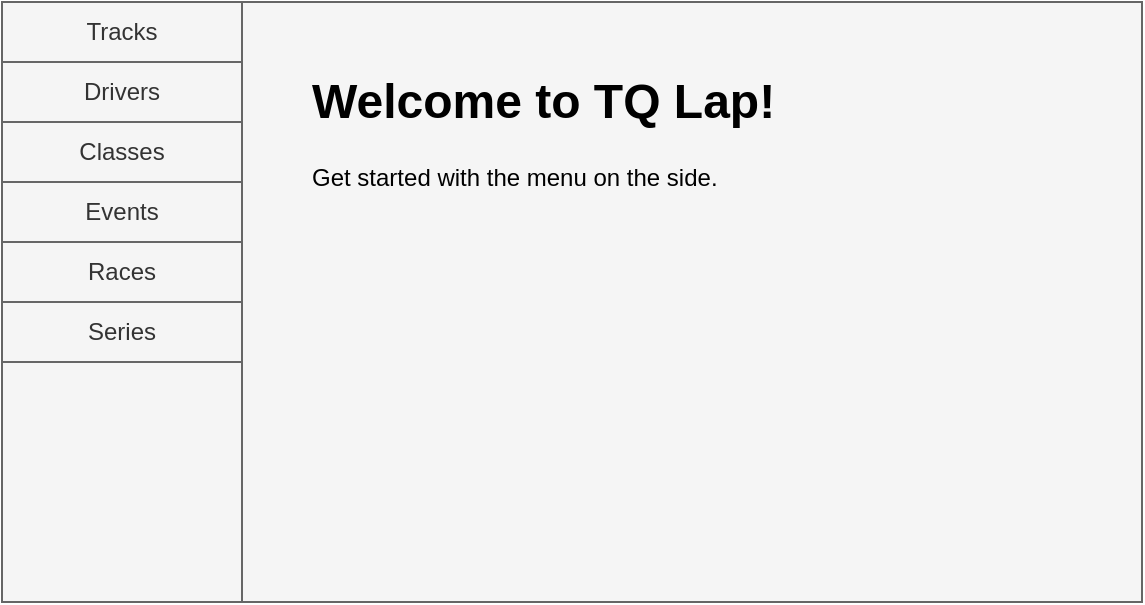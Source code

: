 <mxfile version="14.1.8" type="device" pages="6"><diagram id="1hxy6wiWYPe0gXnZD-HM" name="Welcome"><mxGraphModel dx="813" dy="470" grid="1" gridSize="10" guides="1" tooltips="1" connect="1" arrows="1" fold="1" page="1" pageScale="1" pageWidth="850" pageHeight="1100" math="0" shadow="0"><root><mxCell id="0"/><mxCell id="1" parent="0"/><mxCell id="TBl0vrVrCHFxcdD5FEoy-8" value="" style="rounded=0;whiteSpace=wrap;html=1;fillColor=#f5f5f5;strokeColor=#666666;fontColor=#333333;" parent="1" vertex="1"><mxGeometry x="80" y="90" width="120" height="300" as="geometry"/></mxCell><mxCell id="TBl0vrVrCHFxcdD5FEoy-2" value="Classes" style="rounded=0;whiteSpace=wrap;html=1;fillColor=#f5f5f5;strokeColor=#666666;fontColor=#333333;" parent="1" vertex="1"><mxGeometry x="80" y="150" width="120" height="30" as="geometry"/></mxCell><mxCell id="TBl0vrVrCHFxcdD5FEoy-4" value="Drivers" style="rounded=0;whiteSpace=wrap;html=1;fillColor=#f5f5f5;strokeColor=#666666;fontColor=#333333;" parent="1" vertex="1"><mxGeometry x="80" y="120" width="120" height="30" as="geometry"/></mxCell><mxCell id="TBl0vrVrCHFxcdD5FEoy-5" value="Events" style="rounded=0;whiteSpace=wrap;html=1;fillColor=#f5f5f5;strokeColor=#666666;fontColor=#333333;" parent="1" vertex="1"><mxGeometry x="80" y="180" width="120" height="30" as="geometry"/></mxCell><mxCell id="TBl0vrVrCHFxcdD5FEoy-6" value="Races" style="rounded=0;whiteSpace=wrap;html=1;fillColor=#f5f5f5;strokeColor=#666666;fontColor=#333333;" parent="1" vertex="1"><mxGeometry x="80" y="210" width="120" height="30" as="geometry"/></mxCell><mxCell id="TBl0vrVrCHFxcdD5FEoy-7" value="Series" style="rounded=0;whiteSpace=wrap;html=1;fillColor=#f5f5f5;strokeColor=#666666;fontColor=#333333;" parent="1" vertex="1"><mxGeometry x="80" y="240" width="120" height="30" as="geometry"/></mxCell><mxCell id="TBl0vrVrCHFxcdD5FEoy-9" value="" style="rounded=0;whiteSpace=wrap;html=1;fillColor=#f5f5f5;strokeColor=#666666;fontColor=#333333;" parent="1" vertex="1"><mxGeometry x="200" y="90" width="450" height="300" as="geometry"/></mxCell><mxCell id="TBl0vrVrCHFxcdD5FEoy-10" value="&lt;h1&gt;Welcome to TQ Lap!&lt;/h1&gt;&lt;p&gt;Get started with the menu on the side.&lt;/p&gt;" style="text;html=1;strokeColor=none;fillColor=none;spacing=5;spacingTop=-20;whiteSpace=wrap;overflow=hidden;rounded=0;" parent="1" vertex="1"><mxGeometry x="230" y="120" width="360" height="120" as="geometry"/></mxCell><mxCell id="p_B8xJbkitqK49Yf9x45-1" value="Tracks" style="rounded=0;whiteSpace=wrap;html=1;fillColor=#f5f5f5;strokeColor=#666666;fontColor=#333333;" vertex="1" parent="1"><mxGeometry x="80" y="90" width="120" height="30" as="geometry"/></mxCell></root></mxGraphModel></diagram><diagram id="WID-vwUY_8ys63MQ0Q6b" name="Drivers"><mxGraphModel dx="1422" dy="822" grid="1" gridSize="10" guides="1" tooltips="1" connect="1" arrows="1" fold="1" page="1" pageScale="1" pageWidth="850" pageHeight="1100" math="0" shadow="0"><root><mxCell id="uF1EFYs17Xp0xVJ8WSRp-0"/><mxCell id="uF1EFYs17Xp0xVJ8WSRp-1" parent="uF1EFYs17Xp0xVJ8WSRp-0"/><mxCell id="lCelOzuDngyZSvhAb6yA-0" value="" style="rounded=0;whiteSpace=wrap;html=1;fillColor=#f5f5f5;strokeColor=#666666;fontColor=#333333;" parent="uF1EFYs17Xp0xVJ8WSRp-1" vertex="1"><mxGeometry x="80" y="90" width="120" height="300" as="geometry"/></mxCell><mxCell id="lCelOzuDngyZSvhAb6yA-1" value="Events" style="rounded=0;whiteSpace=wrap;html=1;fillColor=#f5f5f5;strokeColor=#666666;fontColor=#333333;" parent="uF1EFYs17Xp0xVJ8WSRp-1" vertex="1"><mxGeometry x="80" y="120" width="120" height="30" as="geometry"/></mxCell><mxCell id="lCelOzuDngyZSvhAb6yA-2" value="Drivers" style="rounded=0;whiteSpace=wrap;html=1;fillColor=#ffe6cc;strokeColor=#d79b00;" parent="uF1EFYs17Xp0xVJ8WSRp-1" vertex="1"><mxGeometry x="80" y="90" width="120" height="30" as="geometry"/></mxCell><mxCell id="lCelOzuDngyZSvhAb6yA-3" value="Classes" style="rounded=0;whiteSpace=wrap;html=1;fillColor=#f5f5f5;strokeColor=#666666;fontColor=#333333;" parent="uF1EFYs17Xp0xVJ8WSRp-1" vertex="1"><mxGeometry x="80" y="150" width="120" height="30" as="geometry"/></mxCell><mxCell id="lCelOzuDngyZSvhAb6yA-4" value="Races" style="rounded=0;whiteSpace=wrap;html=1;fillColor=#f5f5f5;strokeColor=#666666;fontColor=#333333;" parent="uF1EFYs17Xp0xVJ8WSRp-1" vertex="1"><mxGeometry x="80" y="180" width="120" height="30" as="geometry"/></mxCell><mxCell id="lCelOzuDngyZSvhAb6yA-5" value="Series" style="rounded=0;whiteSpace=wrap;html=1;fillColor=#f5f5f5;strokeColor=#666666;fontColor=#333333;" parent="uF1EFYs17Xp0xVJ8WSRp-1" vertex="1"><mxGeometry x="80" y="210" width="120" height="30" as="geometry"/></mxCell><mxCell id="lCelOzuDngyZSvhAb6yA-6" value="" style="rounded=0;whiteSpace=wrap;html=1;fillColor=#f5f5f5;strokeColor=#666666;fontColor=#333333;" parent="uF1EFYs17Xp0xVJ8WSRp-1" vertex="1"><mxGeometry x="200" y="90" width="400" height="300" as="geometry"/></mxCell><mxCell id="lCelOzuDngyZSvhAb6yA-7" value="&lt;h1&gt;Drivers&lt;/h1&gt;" style="text;html=1;strokeColor=none;fillColor=none;spacing=5;spacingTop=-20;whiteSpace=wrap;overflow=hidden;rounded=0;" parent="uF1EFYs17Xp0xVJ8WSRp-1" vertex="1"><mxGeometry x="210" y="100" width="100" height="40" as="geometry"/></mxCell><mxCell id="lCelOzuDngyZSvhAb6yA-9" value="" style="shape=table;html=1;whiteSpace=wrap;startSize=0;container=1;collapsible=0;childLayout=tableLayout;" parent="uF1EFYs17Xp0xVJ8WSRp-1" vertex="1"><mxGeometry x="210" y="145" width="380" height="125" as="geometry"/></mxCell><mxCell id="lCelOzuDngyZSvhAb6yA-10" value="" style="shape=partialRectangle;html=1;whiteSpace=wrap;collapsible=0;dropTarget=0;pointerEvents=0;fillColor=none;top=0;left=0;bottom=0;right=0;points=[[0,0.5],[1,0.5]];portConstraint=eastwest;" parent="lCelOzuDngyZSvhAb6yA-9" vertex="1"><mxGeometry width="380" height="25" as="geometry"/></mxCell><mxCell id="lCelOzuDngyZSvhAb6yA-11" value="&lt;b&gt;First Name&lt;/b&gt;" style="shape=partialRectangle;html=1;whiteSpace=wrap;connectable=0;fillColor=none;top=0;left=0;bottom=0;right=0;overflow=hidden;" parent="lCelOzuDngyZSvhAb6yA-10" vertex="1"><mxGeometry width="127" height="25" as="geometry"/></mxCell><mxCell id="lCelOzuDngyZSvhAb6yA-12" value="&lt;b&gt;Last Name&lt;/b&gt;" style="shape=partialRectangle;html=1;whiteSpace=wrap;connectable=0;fillColor=none;top=0;left=0;bottom=0;right=0;overflow=hidden;" parent="lCelOzuDngyZSvhAb6yA-10" vertex="1"><mxGeometry x="127" width="126" height="25" as="geometry"/></mxCell><mxCell id="lCelOzuDngyZSvhAb6yA-13" value="&lt;b&gt;Country&lt;/b&gt;" style="shape=partialRectangle;html=1;whiteSpace=wrap;connectable=0;fillColor=none;top=0;left=0;bottom=0;right=0;overflow=hidden;" parent="lCelOzuDngyZSvhAb6yA-10" vertex="1"><mxGeometry x="253" width="127" height="25" as="geometry"/></mxCell><mxCell id="lCelOzuDngyZSvhAb6yA-14" value="" style="shape=partialRectangle;html=1;whiteSpace=wrap;collapsible=0;dropTarget=0;pointerEvents=0;fillColor=none;top=0;left=0;bottom=0;right=0;points=[[0,0.5],[1,0.5]];portConstraint=eastwest;" parent="lCelOzuDngyZSvhAb6yA-9" vertex="1"><mxGeometry y="25" width="380" height="20" as="geometry"/></mxCell><mxCell id="lCelOzuDngyZSvhAb6yA-15" value="John" style="shape=partialRectangle;html=1;whiteSpace=wrap;connectable=0;fillColor=none;top=0;left=0;bottom=0;right=0;overflow=hidden;" parent="lCelOzuDngyZSvhAb6yA-14" vertex="1"><mxGeometry width="127" height="20" as="geometry"/></mxCell><mxCell id="lCelOzuDngyZSvhAb6yA-16" value="Smith" style="shape=partialRectangle;html=1;whiteSpace=wrap;connectable=0;fillColor=none;top=0;left=0;bottom=0;right=0;overflow=hidden;" parent="lCelOzuDngyZSvhAb6yA-14" vertex="1"><mxGeometry x="127" width="126" height="20" as="geometry"/></mxCell><mxCell id="lCelOzuDngyZSvhAb6yA-17" value="South Africa (ZA)" style="shape=partialRectangle;html=1;whiteSpace=wrap;connectable=0;fillColor=none;top=0;left=0;bottom=0;right=0;overflow=hidden;" parent="lCelOzuDngyZSvhAb6yA-14" vertex="1"><mxGeometry x="253" width="127" height="20" as="geometry"/></mxCell><mxCell id="lCelOzuDngyZSvhAb6yA-18" value="" style="shape=partialRectangle;html=1;whiteSpace=wrap;collapsible=0;dropTarget=0;pointerEvents=0;fillColor=none;top=0;left=0;bottom=0;right=0;points=[[0,0.5],[1,0.5]];portConstraint=eastwest;" parent="lCelOzuDngyZSvhAb6yA-9" vertex="1"><mxGeometry y="45" width="380" height="20" as="geometry"/></mxCell><mxCell id="lCelOzuDngyZSvhAb6yA-19" value="Bob" style="shape=partialRectangle;html=1;whiteSpace=wrap;connectable=0;fillColor=none;top=0;left=0;bottom=0;right=0;overflow=hidden;" parent="lCelOzuDngyZSvhAb6yA-18" vertex="1"><mxGeometry width="127" height="20" as="geometry"/></mxCell><mxCell id="lCelOzuDngyZSvhAb6yA-20" value="Racer" style="shape=partialRectangle;html=1;whiteSpace=wrap;connectable=0;fillColor=none;top=0;left=0;bottom=0;right=0;overflow=hidden;" parent="lCelOzuDngyZSvhAb6yA-18" vertex="1"><mxGeometry x="127" width="126" height="20" as="geometry"/></mxCell><mxCell id="lCelOzuDngyZSvhAb6yA-21" value="South Africa (ZA)" style="shape=partialRectangle;html=1;whiteSpace=wrap;connectable=0;fillColor=none;top=0;left=0;bottom=0;right=0;overflow=hidden;" parent="lCelOzuDngyZSvhAb6yA-18" vertex="1"><mxGeometry x="253" width="127" height="20" as="geometry"/></mxCell><mxCell id="lCelOzuDngyZSvhAb6yA-23" style="shape=partialRectangle;html=1;whiteSpace=wrap;collapsible=0;dropTarget=0;pointerEvents=0;fillColor=none;top=0;left=0;bottom=0;right=0;points=[[0,0.5],[1,0.5]];portConstraint=eastwest;" parent="lCelOzuDngyZSvhAb6yA-9" vertex="1"><mxGeometry y="65" width="380" height="20" as="geometry"/></mxCell><mxCell id="lCelOzuDngyZSvhAb6yA-24" value="Jacob" style="shape=partialRectangle;html=1;whiteSpace=wrap;connectable=0;fillColor=#ffe6cc;top=0;left=0;bottom=0;right=0;overflow=hidden;strokeColor=#d79b00;" parent="lCelOzuDngyZSvhAb6yA-23" vertex="1"><mxGeometry width="127" height="20" as="geometry"/></mxCell><mxCell id="lCelOzuDngyZSvhAb6yA-25" value="Jones" style="shape=partialRectangle;html=1;whiteSpace=wrap;connectable=0;fillColor=#ffe6cc;top=0;left=0;bottom=0;right=0;overflow=hidden;strokeColor=#d79b00;" parent="lCelOzuDngyZSvhAb6yA-23" vertex="1"><mxGeometry x="127" width="126" height="20" as="geometry"/></mxCell><mxCell id="lCelOzuDngyZSvhAb6yA-26" value="&lt;span&gt;South Africa (ZA)&lt;/span&gt;" style="shape=partialRectangle;html=1;whiteSpace=wrap;connectable=0;fillColor=#ffe6cc;top=0;left=0;bottom=0;right=0;overflow=hidden;strokeColor=#d79b00;" parent="lCelOzuDngyZSvhAb6yA-23" vertex="1"><mxGeometry x="253" width="127" height="20" as="geometry"/></mxCell><mxCell id="lCelOzuDngyZSvhAb6yA-27" style="shape=partialRectangle;html=1;whiteSpace=wrap;collapsible=0;dropTarget=0;pointerEvents=0;fillColor=none;top=0;left=0;bottom=0;right=0;points=[[0,0.5],[1,0.5]];portConstraint=eastwest;" parent="lCelOzuDngyZSvhAb6yA-9" vertex="1"><mxGeometry y="85" width="380" height="20" as="geometry"/></mxCell><mxCell id="lCelOzuDngyZSvhAb6yA-28" value="Joseph" style="shape=partialRectangle;html=1;whiteSpace=wrap;connectable=0;fillColor=none;top=0;left=0;bottom=0;right=0;overflow=hidden;" parent="lCelOzuDngyZSvhAb6yA-27" vertex="1"><mxGeometry width="127" height="20" as="geometry"/></mxCell><mxCell id="lCelOzuDngyZSvhAb6yA-29" value="Winner" style="shape=partialRectangle;html=1;whiteSpace=wrap;connectable=0;fillColor=none;top=0;left=0;bottom=0;right=0;overflow=hidden;" parent="lCelOzuDngyZSvhAb6yA-27" vertex="1"><mxGeometry x="127" width="126" height="20" as="geometry"/></mxCell><mxCell id="lCelOzuDngyZSvhAb6yA-30" value="&lt;span&gt;South Africa (ZA)&lt;/span&gt;" style="shape=partialRectangle;html=1;whiteSpace=wrap;connectable=0;fillColor=none;top=0;left=0;bottom=0;right=0;overflow=hidden;" parent="lCelOzuDngyZSvhAb6yA-27" vertex="1"><mxGeometry x="253" width="127" height="20" as="geometry"/></mxCell><mxCell id="lCelOzuDngyZSvhAb6yA-31" style="shape=partialRectangle;html=1;whiteSpace=wrap;collapsible=0;dropTarget=0;pointerEvents=0;fillColor=none;top=0;left=0;bottom=0;right=0;points=[[0,0.5],[1,0.5]];portConstraint=eastwest;" parent="lCelOzuDngyZSvhAb6yA-9" vertex="1"><mxGeometry y="105" width="380" height="20" as="geometry"/></mxCell><mxCell id="lCelOzuDngyZSvhAb6yA-32" value="Rodger" style="shape=partialRectangle;html=1;whiteSpace=wrap;connectable=0;fillColor=none;top=0;left=0;bottom=0;right=0;overflow=hidden;" parent="lCelOzuDngyZSvhAb6yA-31" vertex="1"><mxGeometry width="127" height="20" as="geometry"/></mxCell><mxCell id="lCelOzuDngyZSvhAb6yA-33" value="Ranger" style="shape=partialRectangle;html=1;whiteSpace=wrap;connectable=0;fillColor=none;top=0;left=0;bottom=0;right=0;overflow=hidden;" parent="lCelOzuDngyZSvhAb6yA-31" vertex="1"><mxGeometry x="127" width="126" height="20" as="geometry"/></mxCell><mxCell id="lCelOzuDngyZSvhAb6yA-34" value="Zimbabe (ZW)" style="shape=partialRectangle;html=1;whiteSpace=wrap;connectable=0;fillColor=none;top=0;left=0;bottom=0;right=0;overflow=hidden;" parent="lCelOzuDngyZSvhAb6yA-31" vertex="1"><mxGeometry x="253" width="127" height="20" as="geometry"/></mxCell><mxCell id="lCelOzuDngyZSvhAb6yA-22" value="" style="rounded=0;whiteSpace=wrap;html=1;fillColor=#f5f5f5;strokeColor=#666666;fontColor=#333333;" parent="uF1EFYs17Xp0xVJ8WSRp-1" vertex="1"><mxGeometry x="600" y="90" width="200" height="300" as="geometry"/></mxCell><mxCell id="lCelOzuDngyZSvhAb6yA-35" value="Jacob" style="strokeWidth=1;shadow=0;dashed=0;align=center;html=1;shape=mxgraph.mockup.text.textBox;fontColor=#666666;align=left;fontSize=17;spacingLeft=4;spacingTop=-3;strokeColor=#666666;mainText=" parent="uF1EFYs17Xp0xVJ8WSRp-1" vertex="1"><mxGeometry x="615" y="140" width="150" height="30" as="geometry"/></mxCell><mxCell id="lCelOzuDngyZSvhAb6yA-36" value="Jones" style="strokeWidth=1;shadow=0;dashed=0;align=center;html=1;shape=mxgraph.mockup.text.textBox;fontColor=#666666;align=left;fontSize=17;spacingLeft=4;spacingTop=-3;strokeColor=#666666;mainText=" parent="uF1EFYs17Xp0xVJ8WSRp-1" vertex="1"><mxGeometry x="615" y="180" width="150" height="30" as="geometry"/></mxCell><mxCell id="lCelOzuDngyZSvhAb6yA-38" value="South Africa (ZA)" style="html=1;shadow=0;dashed=0;shape=mxgraph.bootstrap.rrect;rSize=5;strokeColor=none;strokeWidth=1;fillColor=#6C767D;fontColor=#ffffff;whiteSpace=wrap;align=left;verticalAlign=middle;fontStyle=0;fontSize=14;spacingLeft=10;" parent="uF1EFYs17Xp0xVJ8WSRp-1" vertex="1"><mxGeometry x="615" y="220" width="140" height="40" as="geometry"/></mxCell><mxCell id="lCelOzuDngyZSvhAb6yA-39" value="" style="shape=triangle;direction=south;fillColor=#ffffff;strokeColor=none;perimeter=none;" parent="lCelOzuDngyZSvhAb6yA-38" vertex="1"><mxGeometry x="1" y="0.5" width="10" height="5" relative="1" as="geometry"><mxPoint x="-17" y="-2.5" as="offset"/></mxGeometry></mxCell><mxCell id="lCelOzuDngyZSvhAb6yA-40" value="" style="html=1;shadow=0;dashed=0;shape=mxgraph.bootstrap.rrect;rSize=5;fillColor=#ffffff;strokeColor=#999999;" parent="uF1EFYs17Xp0xVJ8WSRp-1" vertex="1"><mxGeometry x="615" y="263" width="170" height="110" as="geometry"/></mxCell><mxCell id="lCelOzuDngyZSvhAb6yA-41" value="Afghanistan" style="fillColor=none;strokeColor=none;align=left;spacing=20;fontSize=14;" parent="lCelOzuDngyZSvhAb6yA-40" vertex="1"><mxGeometry width="170" height="30" relative="1" as="geometry"><mxPoint y="10" as="offset"/></mxGeometry></mxCell><mxCell id="lCelOzuDngyZSvhAb6yA-42" value="Albania" style="fillColor=none;strokeColor=none;align=left;spacing=20;fontSize=14;" parent="lCelOzuDngyZSvhAb6yA-40" vertex="1"><mxGeometry width="170" height="30" relative="1" as="geometry"><mxPoint y="40" as="offset"/></mxGeometry></mxCell><mxCell id="lCelOzuDngyZSvhAb6yA-43" value="Algeria" style="fillColor=none;strokeColor=none;align=left;spacing=20;fontSize=14;" parent="lCelOzuDngyZSvhAb6yA-40" vertex="1"><mxGeometry width="170" height="30" relative="1" as="geometry"><mxPoint y="70" as="offset"/></mxGeometry></mxCell></root></mxGraphModel></diagram><diagram id="MG77Jfnf5i6gCQT6B4GA" name="Classes"><mxGraphModel dx="1422" dy="822" grid="1" gridSize="10" guides="1" tooltips="1" connect="1" arrows="1" fold="1" page="1" pageScale="1" pageWidth="850" pageHeight="1100" math="0" shadow="0"><root><mxCell id="ip0DSLX6fKtKQrbvB823-0"/><mxCell id="ip0DSLX6fKtKQrbvB823-1" parent="ip0DSLX6fKtKQrbvB823-0"/></root></mxGraphModel></diagram><diagram id="eAzzi9iAB_OGowLJBBhu" name="Events"><mxGraphModel dx="1422" dy="822" grid="1" gridSize="10" guides="1" tooltips="1" connect="1" arrows="1" fold="1" page="1" pageScale="1" pageWidth="850" pageHeight="1100" math="0" shadow="0"><root><mxCell id="GH8SaE6YOQkTGsLtF-Q--0"/><mxCell id="GH8SaE6YOQkTGsLtF-Q--1" parent="GH8SaE6YOQkTGsLtF-Q--0"/></root></mxGraphModel></diagram><diagram id="BomnzS79ZsV21jQdby0z" name="Races"><mxGraphModel dx="1422" dy="822" grid="1" gridSize="10" guides="1" tooltips="1" connect="1" arrows="1" fold="1" page="1" pageScale="1" pageWidth="850" pageHeight="1100" math="0" shadow="0"><root><mxCell id="SZD1aaDiA7wZ_bWR1KpD-0"/><mxCell id="SZD1aaDiA7wZ_bWR1KpD-1" parent="SZD1aaDiA7wZ_bWR1KpD-0"/></root></mxGraphModel></diagram><diagram id="b6PR637PWHzfhOWeMpaK" name="Series"><mxGraphModel dx="1422" dy="822" grid="1" gridSize="10" guides="1" tooltips="1" connect="1" arrows="1" fold="1" page="1" pageScale="1" pageWidth="850" pageHeight="1100" math="0" shadow="0"><root><mxCell id="iImRVd-3Pdzl3j-FmTDP-0"/><mxCell id="iImRVd-3Pdzl3j-FmTDP-1" parent="iImRVd-3Pdzl3j-FmTDP-0"/></root></mxGraphModel></diagram></mxfile>